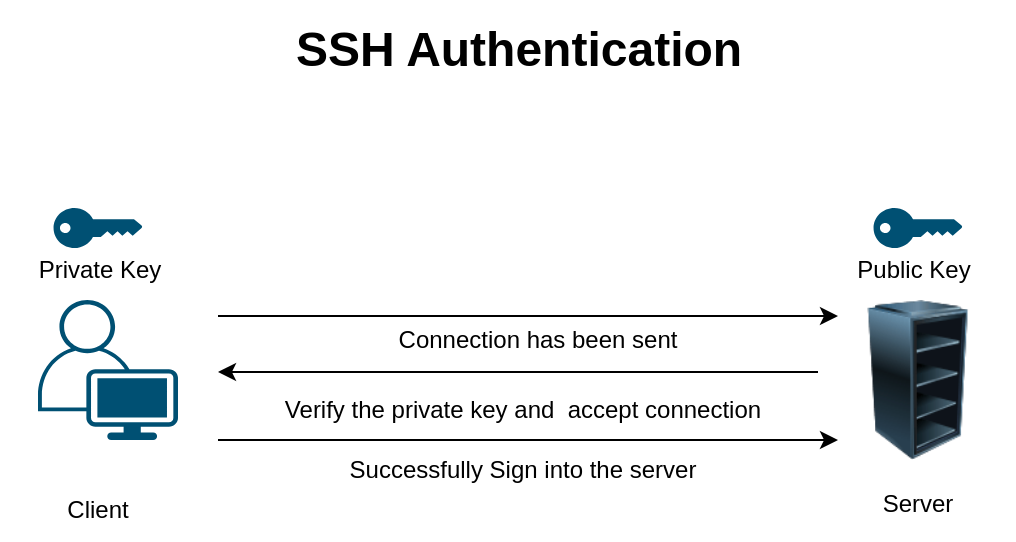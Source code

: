 <mxfile version="18.0.2" type="github"><diagram id="70bDIix98aHf0nTmPT1n" name="Page-1"><mxGraphModel dx="1397" dy="689" grid="1" gridSize="10" guides="1" tooltips="1" connect="1" arrows="1" fold="1" page="1" pageScale="1" pageWidth="850" pageHeight="1100" math="0" shadow="0"><root><mxCell id="0"/><mxCell id="1" parent="0"/><mxCell id="4MIEyPlFI6GEnjPUMkNa-1" value="" style="points=[[0.35,0,0],[0.98,0.51,0],[1,0.71,0],[0.67,1,0],[0,0.795,0],[0,0.65,0]];verticalLabelPosition=bottom;sketch=0;html=1;verticalAlign=top;aspect=fixed;align=center;pointerEvents=1;shape=mxgraph.cisco19.user;fillColor=#005073;strokeColor=none;" vertex="1" parent="1"><mxGeometry x="-790" y="200" width="70" height="70" as="geometry"/></mxCell><mxCell id="4MIEyPlFI6GEnjPUMkNa-2" value="" style="image;html=1;image=img/lib/clip_art/computers/Server_Rack_Empty_128x128.png" vertex="1" parent="1"><mxGeometry x="-390" y="200" width="80" height="80" as="geometry"/></mxCell><mxCell id="4MIEyPlFI6GEnjPUMkNa-5" value="Client&lt;br&gt;" style="text;html=1;strokeColor=none;fillColor=none;align=center;verticalAlign=middle;whiteSpace=wrap;rounded=0;" vertex="1" parent="1"><mxGeometry x="-790" y="290" width="60" height="30" as="geometry"/></mxCell><mxCell id="4MIEyPlFI6GEnjPUMkNa-6" value="Server" style="text;html=1;strokeColor=none;fillColor=none;align=center;verticalAlign=middle;whiteSpace=wrap;rounded=0;" vertex="1" parent="1"><mxGeometry x="-380" y="287" width="60" height="30" as="geometry"/></mxCell><mxCell id="4MIEyPlFI6GEnjPUMkNa-7" value="" style="points=[[0,0.5,0],[0.24,0,0],[0.5,0.28,0],[0.995,0.475,0],[0.5,0.72,0],[0.24,1,0]];verticalLabelPosition=bottom;sketch=0;html=1;verticalAlign=top;aspect=fixed;align=center;pointerEvents=1;shape=mxgraph.cisco19.key;fillColor=#005073;strokeColor=none;" vertex="1" parent="1"><mxGeometry x="-782.22" y="154" width="44.44" height="20" as="geometry"/></mxCell><mxCell id="4MIEyPlFI6GEnjPUMkNa-8" value="" style="points=[[0,0.5,0],[0.24,0,0],[0.5,0.28,0],[0.995,0.475,0],[0.5,0.72,0],[0.24,1,0]];verticalLabelPosition=bottom;sketch=0;html=1;verticalAlign=top;aspect=fixed;align=center;pointerEvents=1;shape=mxgraph.cisco19.key;fillColor=#005073;strokeColor=none;" vertex="1" parent="1"><mxGeometry x="-372.22" y="154" width="44.44" height="20" as="geometry"/></mxCell><mxCell id="4MIEyPlFI6GEnjPUMkNa-9" value="Private Key" style="text;html=1;strokeColor=none;fillColor=none;align=center;verticalAlign=middle;whiteSpace=wrap;rounded=0;" vertex="1" parent="1"><mxGeometry x="-809" y="170" width="100" height="30" as="geometry"/></mxCell><mxCell id="4MIEyPlFI6GEnjPUMkNa-10" value="Public Key" style="text;html=1;strokeColor=none;fillColor=none;align=center;verticalAlign=middle;whiteSpace=wrap;rounded=0;" vertex="1" parent="1"><mxGeometry x="-402" y="170" width="100" height="30" as="geometry"/></mxCell><mxCell id="4MIEyPlFI6GEnjPUMkNa-11" value="" style="endArrow=classic;html=1;rounded=0;entryX=0;entryY=0.25;entryDx=0;entryDy=0;" edge="1" parent="1"><mxGeometry width="50" height="50" relative="1" as="geometry"><mxPoint x="-700" y="208" as="sourcePoint"/><mxPoint x="-390" y="208" as="targetPoint"/><Array as="points"><mxPoint x="-520" y="208"/></Array></mxGeometry></mxCell><mxCell id="4MIEyPlFI6GEnjPUMkNa-12" value="" style="endArrow=classic;html=1;rounded=0;" edge="1" parent="1"><mxGeometry width="50" height="50" relative="1" as="geometry"><mxPoint x="-400" y="236" as="sourcePoint"/><mxPoint x="-700" y="236" as="targetPoint"/></mxGeometry></mxCell><mxCell id="4MIEyPlFI6GEnjPUMkNa-13" value="SSH Authentication" style="text;strokeColor=none;fillColor=none;html=1;fontSize=24;fontStyle=1;verticalAlign=middle;align=center;" vertex="1" parent="1"><mxGeometry x="-610" y="50" width="120" height="50" as="geometry"/></mxCell><mxCell id="4MIEyPlFI6GEnjPUMkNa-14" value="Connection has been sent" style="text;html=1;strokeColor=none;fillColor=none;align=center;verticalAlign=middle;whiteSpace=wrap;rounded=0;" vertex="1" parent="1"><mxGeometry x="-615" y="205" width="150" height="30" as="geometry"/></mxCell><mxCell id="4MIEyPlFI6GEnjPUMkNa-15" value="Verify the private key and&amp;nbsp; accept connection" style="text;html=1;strokeColor=none;fillColor=none;align=center;verticalAlign=middle;whiteSpace=wrap;rounded=0;" vertex="1" parent="1"><mxGeometry x="-670" y="240" width="245" height="30" as="geometry"/></mxCell><mxCell id="4MIEyPlFI6GEnjPUMkNa-16" value="" style="endArrow=classic;html=1;rounded=0;entryX=0;entryY=0.25;entryDx=0;entryDy=0;" edge="1" parent="1"><mxGeometry width="50" height="50" relative="1" as="geometry"><mxPoint x="-700" y="270" as="sourcePoint"/><mxPoint x="-390" y="270" as="targetPoint"/></mxGeometry></mxCell><mxCell id="4MIEyPlFI6GEnjPUMkNa-18" value="Successfully Sign into the server" style="text;html=1;strokeColor=none;fillColor=none;align=center;verticalAlign=middle;whiteSpace=wrap;rounded=0;" vertex="1" parent="1"><mxGeometry x="-640" y="270" width="185" height="30" as="geometry"/></mxCell></root></mxGraphModel></diagram></mxfile>